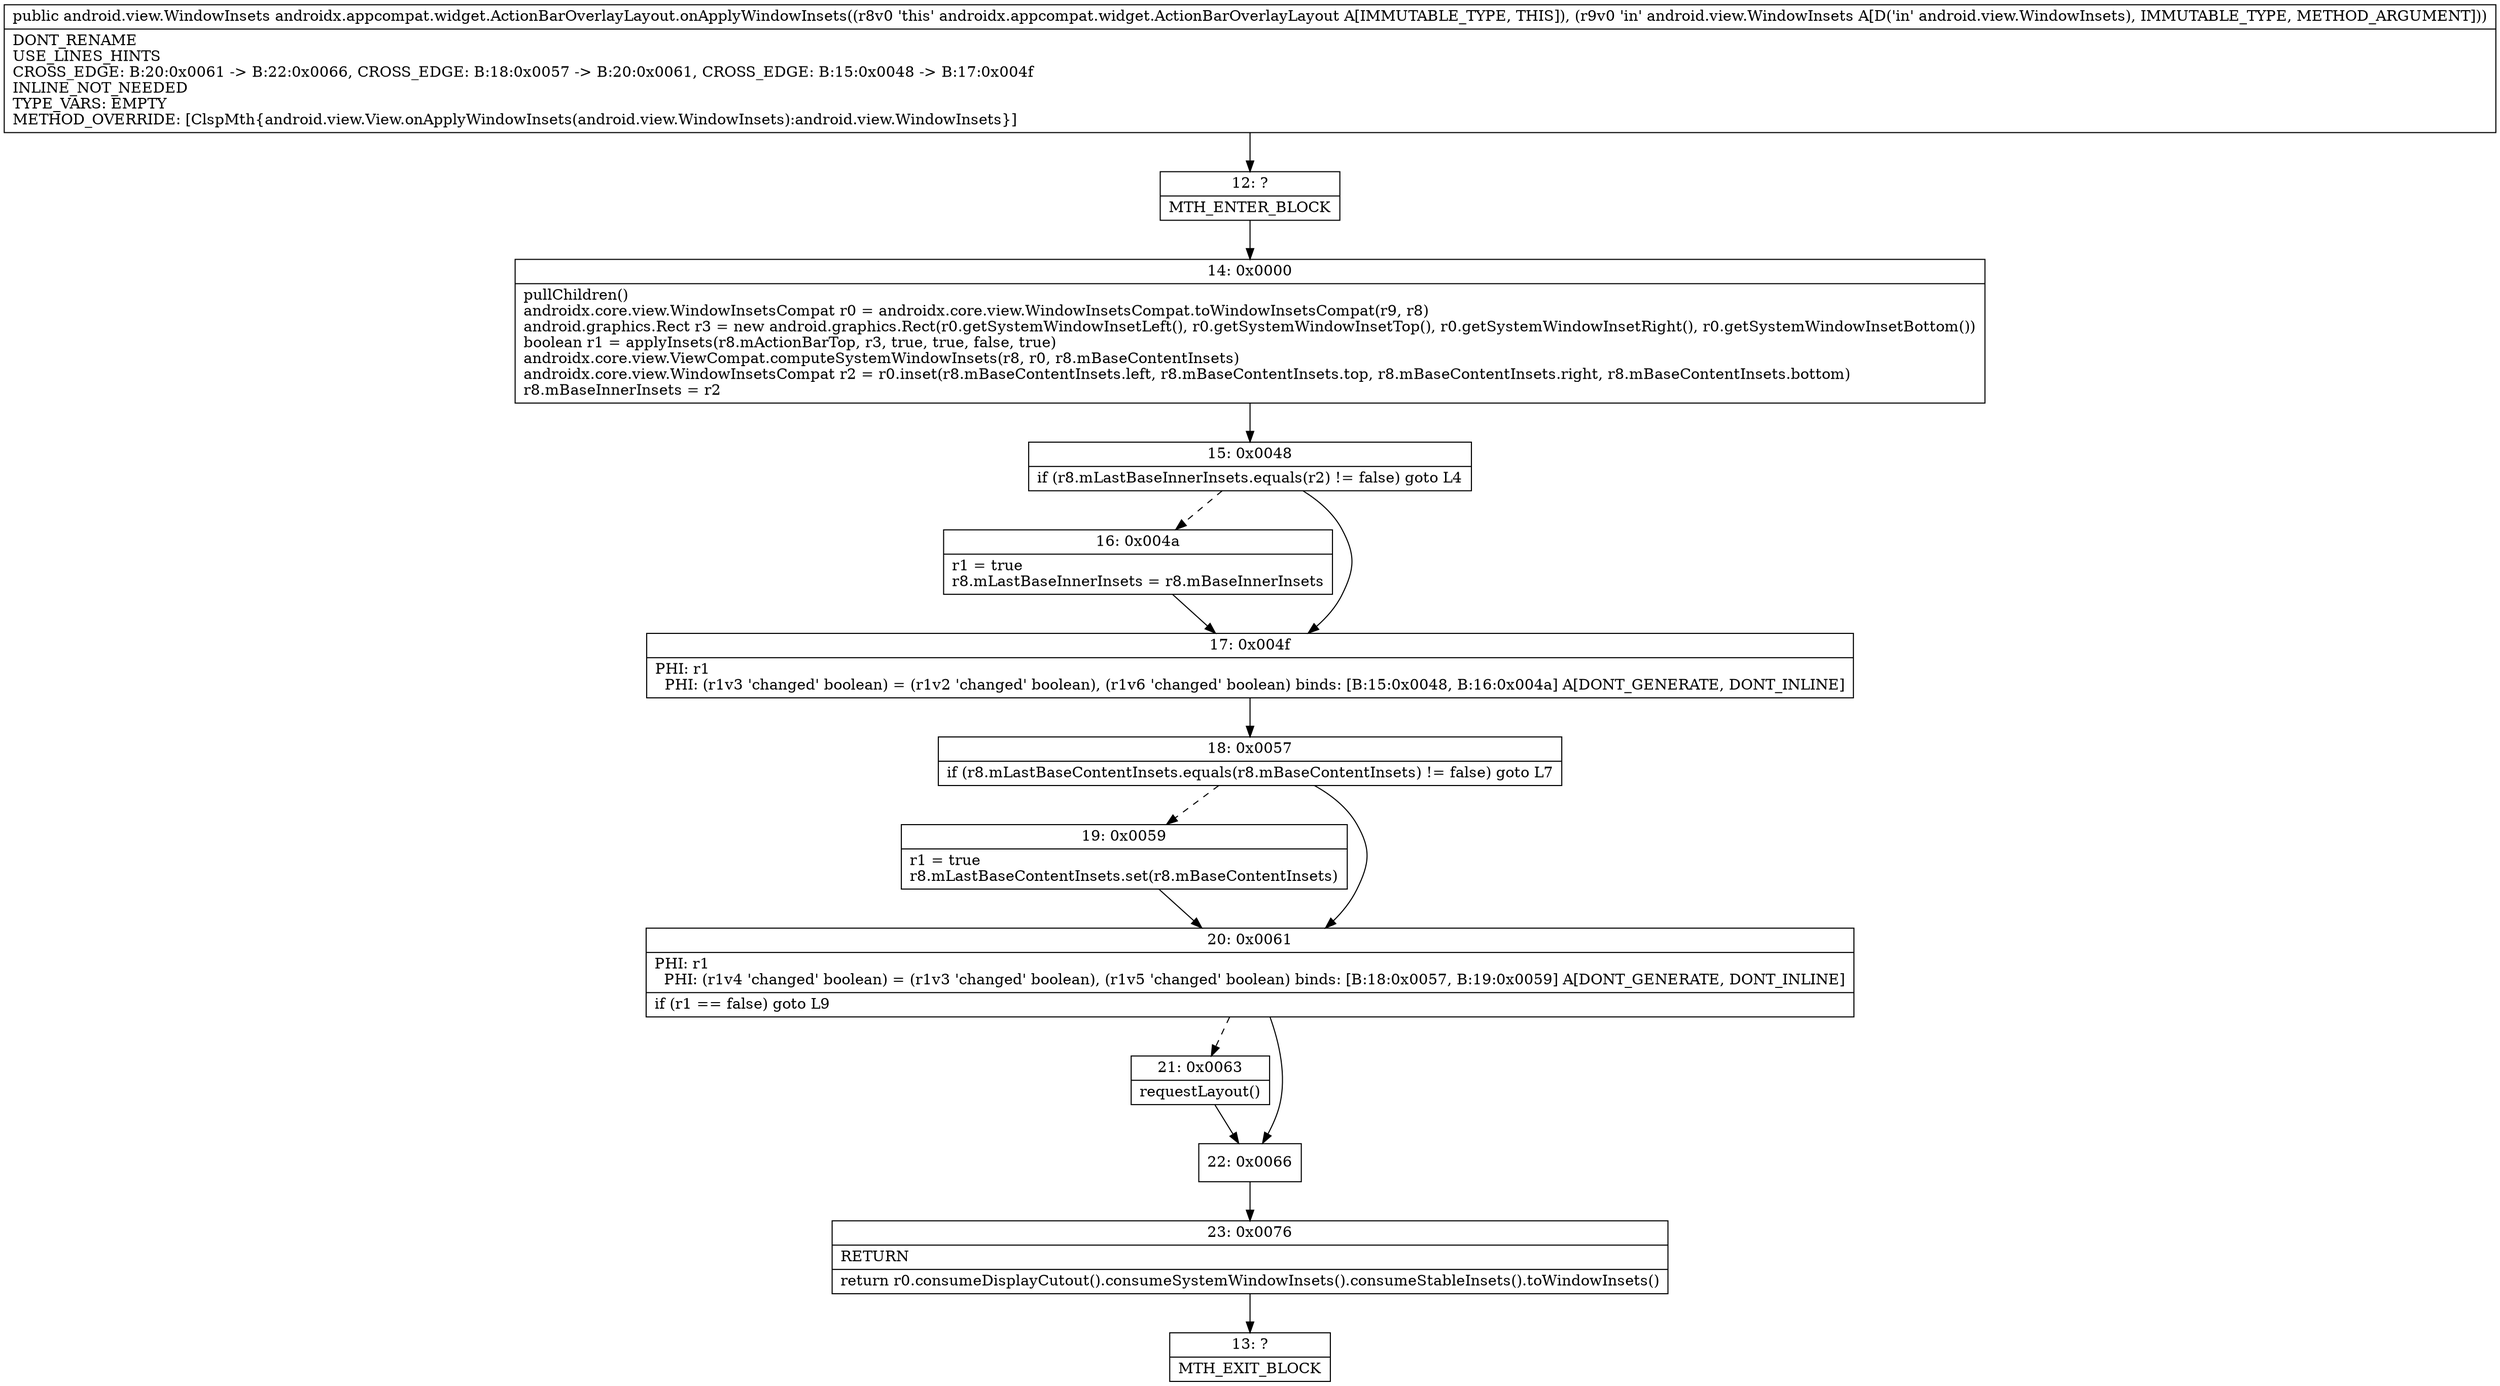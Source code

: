 digraph "CFG forandroidx.appcompat.widget.ActionBarOverlayLayout.onApplyWindowInsets(Landroid\/view\/WindowInsets;)Landroid\/view\/WindowInsets;" {
Node_12 [shape=record,label="{12\:\ ?|MTH_ENTER_BLOCK\l}"];
Node_14 [shape=record,label="{14\:\ 0x0000|pullChildren()\landroidx.core.view.WindowInsetsCompat r0 = androidx.core.view.WindowInsetsCompat.toWindowInsetsCompat(r9, r8)\landroid.graphics.Rect r3 = new android.graphics.Rect(r0.getSystemWindowInsetLeft(), r0.getSystemWindowInsetTop(), r0.getSystemWindowInsetRight(), r0.getSystemWindowInsetBottom())\lboolean r1 = applyInsets(r8.mActionBarTop, r3, true, true, false, true)\landroidx.core.view.ViewCompat.computeSystemWindowInsets(r8, r0, r8.mBaseContentInsets)\landroidx.core.view.WindowInsetsCompat r2 = r0.inset(r8.mBaseContentInsets.left, r8.mBaseContentInsets.top, r8.mBaseContentInsets.right, r8.mBaseContentInsets.bottom)\lr8.mBaseInnerInsets = r2\l}"];
Node_15 [shape=record,label="{15\:\ 0x0048|if (r8.mLastBaseInnerInsets.equals(r2) != false) goto L4\l}"];
Node_16 [shape=record,label="{16\:\ 0x004a|r1 = true\lr8.mLastBaseInnerInsets = r8.mBaseInnerInsets\l}"];
Node_17 [shape=record,label="{17\:\ 0x004f|PHI: r1 \l  PHI: (r1v3 'changed' boolean) = (r1v2 'changed' boolean), (r1v6 'changed' boolean) binds: [B:15:0x0048, B:16:0x004a] A[DONT_GENERATE, DONT_INLINE]\l}"];
Node_18 [shape=record,label="{18\:\ 0x0057|if (r8.mLastBaseContentInsets.equals(r8.mBaseContentInsets) != false) goto L7\l}"];
Node_19 [shape=record,label="{19\:\ 0x0059|r1 = true\lr8.mLastBaseContentInsets.set(r8.mBaseContentInsets)\l}"];
Node_20 [shape=record,label="{20\:\ 0x0061|PHI: r1 \l  PHI: (r1v4 'changed' boolean) = (r1v3 'changed' boolean), (r1v5 'changed' boolean) binds: [B:18:0x0057, B:19:0x0059] A[DONT_GENERATE, DONT_INLINE]\l|if (r1 == false) goto L9\l}"];
Node_21 [shape=record,label="{21\:\ 0x0063|requestLayout()\l}"];
Node_22 [shape=record,label="{22\:\ 0x0066}"];
Node_23 [shape=record,label="{23\:\ 0x0076|RETURN\l|return r0.consumeDisplayCutout().consumeSystemWindowInsets().consumeStableInsets().toWindowInsets()\l}"];
Node_13 [shape=record,label="{13\:\ ?|MTH_EXIT_BLOCK\l}"];
MethodNode[shape=record,label="{public android.view.WindowInsets androidx.appcompat.widget.ActionBarOverlayLayout.onApplyWindowInsets((r8v0 'this' androidx.appcompat.widget.ActionBarOverlayLayout A[IMMUTABLE_TYPE, THIS]), (r9v0 'in' android.view.WindowInsets A[D('in' android.view.WindowInsets), IMMUTABLE_TYPE, METHOD_ARGUMENT]))  | DONT_RENAME\lUSE_LINES_HINTS\lCROSS_EDGE: B:20:0x0061 \-\> B:22:0x0066, CROSS_EDGE: B:18:0x0057 \-\> B:20:0x0061, CROSS_EDGE: B:15:0x0048 \-\> B:17:0x004f\lINLINE_NOT_NEEDED\lTYPE_VARS: EMPTY\lMETHOD_OVERRIDE: [ClspMth\{android.view.View.onApplyWindowInsets(android.view.WindowInsets):android.view.WindowInsets\}]\l}"];
MethodNode -> Node_12;Node_12 -> Node_14;
Node_14 -> Node_15;
Node_15 -> Node_16[style=dashed];
Node_15 -> Node_17;
Node_16 -> Node_17;
Node_17 -> Node_18;
Node_18 -> Node_19[style=dashed];
Node_18 -> Node_20;
Node_19 -> Node_20;
Node_20 -> Node_21[style=dashed];
Node_20 -> Node_22;
Node_21 -> Node_22;
Node_22 -> Node_23;
Node_23 -> Node_13;
}

